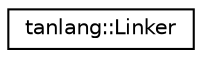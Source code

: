 digraph "Graphical Class Hierarchy"
{
 // LATEX_PDF_SIZE
  edge [fontname="Helvetica",fontsize="10",labelfontname="Helvetica",labelfontsize="10"];
  node [fontname="Helvetica",fontsize="10",shape=record];
  rankdir="LR";
  Node0 [label="tanlang::Linker",height=0.2,width=0.4,color="black", fillcolor="white", style="filled",URL="$classtanlang_1_1Linker.html",tooltip=" "];
}
